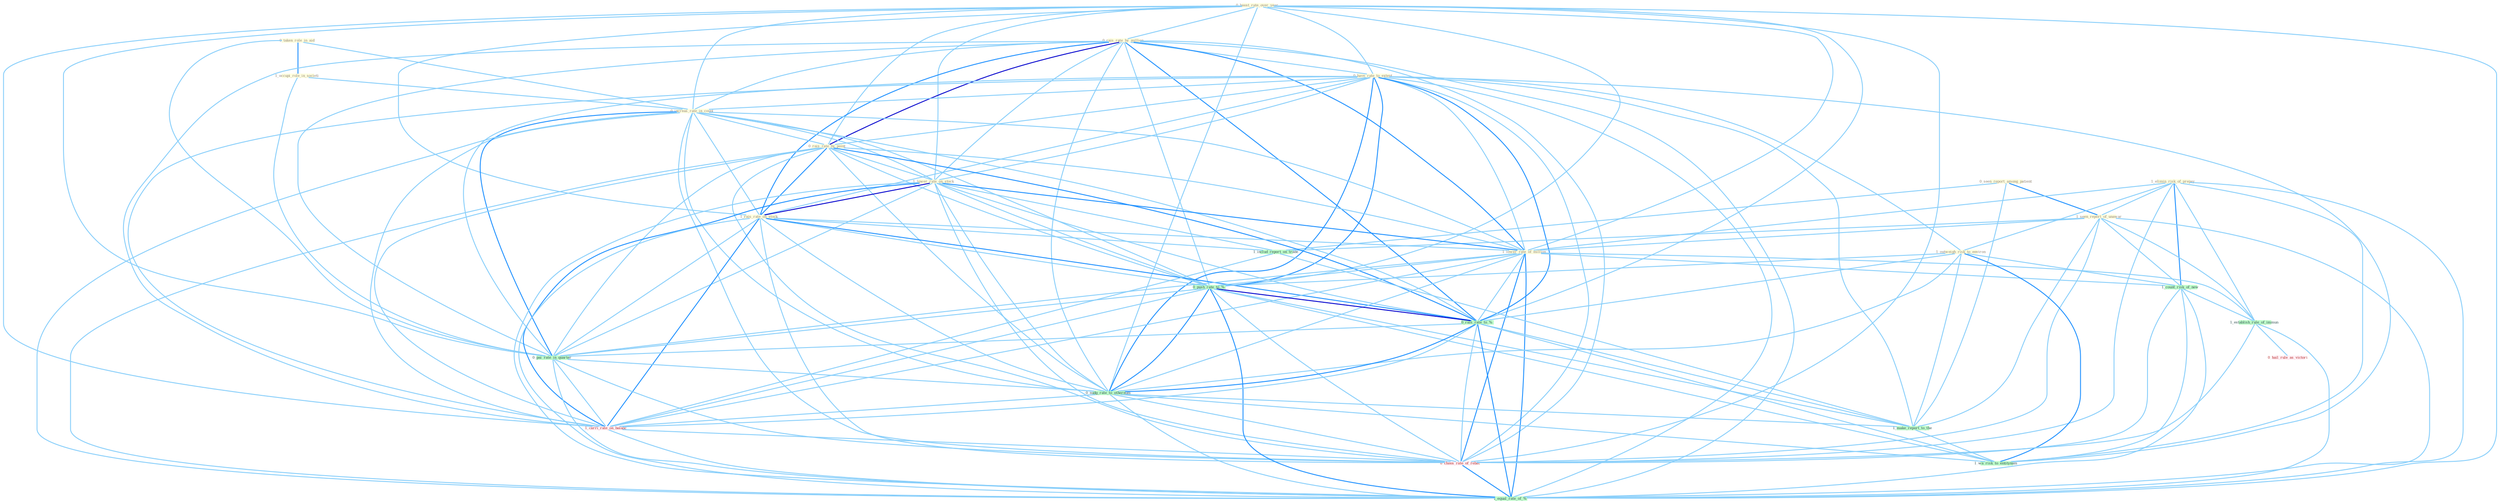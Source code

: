 Graph G{ 
    node
    [shape=polygon,style=filled,width=.5,height=.06,color="#BDFCC9",fixedsize=true,fontsize=4,
    fontcolor="#2f4f4f"];
    {node
    [color="#ffffe0", fontcolor="#8b7d6b"] "0_taken_role_in_aid " "0_boost_rate_over_year " "0_seen_report_among_patient " "0_rais_rate_by_million " "1_occupi_role_in_societi " "1_elimin_risk_of_prepay " "0_have_rate_to_extent " "1_seen_report_of_unawar " "0_increas_rate_in_coupl " "0_rais_rate_by_point " "1_lower_rate_on_stock " "1_rais_rate_on_stock " "1_lower_rate_of_million " "1_outweigh_risk_to_environ "}
{node [color="#fff0f5", fontcolor="#b22222"] "1_carri_rate_on_balanc " "0_choos_rate_of_rebat " "0_hail_rule_as_victori "}
edge [color="#B0E2FF"];

	"0_taken_role_in_aid " -- "1_occupi_role_in_societi " [w="2", color="#1e90ff" , len=0.8];
	"0_taken_role_in_aid " -- "0_increas_rate_in_coupl " [w="1", color="#87cefa" ];
	"0_taken_role_in_aid " -- "0_pai_rate_in_quarter " [w="1", color="#87cefa" ];
	"0_boost_rate_over_year " -- "0_rais_rate_by_million " [w="1", color="#87cefa" ];
	"0_boost_rate_over_year " -- "0_have_rate_to_extent " [w="1", color="#87cefa" ];
	"0_boost_rate_over_year " -- "0_increas_rate_in_coupl " [w="1", color="#87cefa" ];
	"0_boost_rate_over_year " -- "0_rais_rate_by_point " [w="1", color="#87cefa" ];
	"0_boost_rate_over_year " -- "1_lower_rate_on_stock " [w="1", color="#87cefa" ];
	"0_boost_rate_over_year " -- "1_rais_rate_on_stock " [w="1", color="#87cefa" ];
	"0_boost_rate_over_year " -- "1_lower_rate_of_million " [w="1", color="#87cefa" ];
	"0_boost_rate_over_year " -- "0_push_rate_to_% " [w="1", color="#87cefa" ];
	"0_boost_rate_over_year " -- "0_rais_rate_to_% " [w="1", color="#87cefa" ];
	"0_boost_rate_over_year " -- "0_pai_rate_in_quarter " [w="1", color="#87cefa" ];
	"0_boost_rate_over_year " -- "0_nudg_rate_to_othernum " [w="1", color="#87cefa" ];
	"0_boost_rate_over_year " -- "1_carri_rate_on_balanc " [w="1", color="#87cefa" ];
	"0_boost_rate_over_year " -- "0_choos_rate_of_rebat " [w="1", color="#87cefa" ];
	"0_boost_rate_over_year " -- "1_equal_rate_of_% " [w="1", color="#87cefa" ];
	"0_seen_report_among_patient " -- "1_seen_report_of_unawar " [w="2", color="#1e90ff" , len=0.8];
	"0_seen_report_among_patient " -- "1_includ_report_on_trade " [w="1", color="#87cefa" ];
	"0_seen_report_among_patient " -- "1_make_report_to_the " [w="1", color="#87cefa" ];
	"0_rais_rate_by_million " -- "0_have_rate_to_extent " [w="1", color="#87cefa" ];
	"0_rais_rate_by_million " -- "0_increas_rate_in_coupl " [w="1", color="#87cefa" ];
	"0_rais_rate_by_million " -- "0_rais_rate_by_point " [w="3", color="#0000cd" , len=0.6];
	"0_rais_rate_by_million " -- "1_lower_rate_on_stock " [w="1", color="#87cefa" ];
	"0_rais_rate_by_million " -- "1_rais_rate_on_stock " [w="2", color="#1e90ff" , len=0.8];
	"0_rais_rate_by_million " -- "1_lower_rate_of_million " [w="2", color="#1e90ff" , len=0.8];
	"0_rais_rate_by_million " -- "0_push_rate_to_% " [w="1", color="#87cefa" ];
	"0_rais_rate_by_million " -- "0_rais_rate_to_% " [w="2", color="#1e90ff" , len=0.8];
	"0_rais_rate_by_million " -- "0_pai_rate_in_quarter " [w="1", color="#87cefa" ];
	"0_rais_rate_by_million " -- "0_nudg_rate_to_othernum " [w="1", color="#87cefa" ];
	"0_rais_rate_by_million " -- "1_carri_rate_on_balanc " [w="1", color="#87cefa" ];
	"0_rais_rate_by_million " -- "0_choos_rate_of_rebat " [w="1", color="#87cefa" ];
	"0_rais_rate_by_million " -- "1_equal_rate_of_% " [w="1", color="#87cefa" ];
	"1_occupi_role_in_societi " -- "0_increas_rate_in_coupl " [w="1", color="#87cefa" ];
	"1_occupi_role_in_societi " -- "0_pai_rate_in_quarter " [w="1", color="#87cefa" ];
	"1_elimin_risk_of_prepay " -- "1_seen_report_of_unawar " [w="1", color="#87cefa" ];
	"1_elimin_risk_of_prepay " -- "1_lower_rate_of_million " [w="1", color="#87cefa" ];
	"1_elimin_risk_of_prepay " -- "1_outweigh_risk_to_environ " [w="1", color="#87cefa" ];
	"1_elimin_risk_of_prepay " -- "1_count_risk_of_new " [w="2", color="#1e90ff" , len=0.8];
	"1_elimin_risk_of_prepay " -- "1_establish_rule_of_immun " [w="1", color="#87cefa" ];
	"1_elimin_risk_of_prepay " -- "0_choos_rate_of_rebat " [w="1", color="#87cefa" ];
	"1_elimin_risk_of_prepay " -- "1_wa_risk_to_entitynam " [w="1", color="#87cefa" ];
	"1_elimin_risk_of_prepay " -- "1_equal_rate_of_% " [w="1", color="#87cefa" ];
	"0_have_rate_to_extent " -- "0_increas_rate_in_coupl " [w="1", color="#87cefa" ];
	"0_have_rate_to_extent " -- "0_rais_rate_by_point " [w="1", color="#87cefa" ];
	"0_have_rate_to_extent " -- "1_lower_rate_on_stock " [w="1", color="#87cefa" ];
	"0_have_rate_to_extent " -- "1_rais_rate_on_stock " [w="1", color="#87cefa" ];
	"0_have_rate_to_extent " -- "1_lower_rate_of_million " [w="1", color="#87cefa" ];
	"0_have_rate_to_extent " -- "1_outweigh_risk_to_environ " [w="1", color="#87cefa" ];
	"0_have_rate_to_extent " -- "0_push_rate_to_% " [w="2", color="#1e90ff" , len=0.8];
	"0_have_rate_to_extent " -- "0_rais_rate_to_% " [w="2", color="#1e90ff" , len=0.8];
	"0_have_rate_to_extent " -- "0_pai_rate_in_quarter " [w="1", color="#87cefa" ];
	"0_have_rate_to_extent " -- "0_nudg_rate_to_othernum " [w="2", color="#1e90ff" , len=0.8];
	"0_have_rate_to_extent " -- "1_carri_rate_on_balanc " [w="1", color="#87cefa" ];
	"0_have_rate_to_extent " -- "1_make_report_to_the " [w="1", color="#87cefa" ];
	"0_have_rate_to_extent " -- "0_choos_rate_of_rebat " [w="1", color="#87cefa" ];
	"0_have_rate_to_extent " -- "1_wa_risk_to_entitynam " [w="1", color="#87cefa" ];
	"0_have_rate_to_extent " -- "1_equal_rate_of_% " [w="1", color="#87cefa" ];
	"1_seen_report_of_unawar " -- "1_lower_rate_of_million " [w="1", color="#87cefa" ];
	"1_seen_report_of_unawar " -- "1_count_risk_of_new " [w="1", color="#87cefa" ];
	"1_seen_report_of_unawar " -- "1_establish_rule_of_immun " [w="1", color="#87cefa" ];
	"1_seen_report_of_unawar " -- "1_includ_report_on_trade " [w="1", color="#87cefa" ];
	"1_seen_report_of_unawar " -- "1_make_report_to_the " [w="1", color="#87cefa" ];
	"1_seen_report_of_unawar " -- "0_choos_rate_of_rebat " [w="1", color="#87cefa" ];
	"1_seen_report_of_unawar " -- "1_equal_rate_of_% " [w="1", color="#87cefa" ];
	"0_increas_rate_in_coupl " -- "0_rais_rate_by_point " [w="1", color="#87cefa" ];
	"0_increas_rate_in_coupl " -- "1_lower_rate_on_stock " [w="1", color="#87cefa" ];
	"0_increas_rate_in_coupl " -- "1_rais_rate_on_stock " [w="1", color="#87cefa" ];
	"0_increas_rate_in_coupl " -- "1_lower_rate_of_million " [w="1", color="#87cefa" ];
	"0_increas_rate_in_coupl " -- "0_push_rate_to_% " [w="1", color="#87cefa" ];
	"0_increas_rate_in_coupl " -- "0_rais_rate_to_% " [w="1", color="#87cefa" ];
	"0_increas_rate_in_coupl " -- "0_pai_rate_in_quarter " [w="2", color="#1e90ff" , len=0.8];
	"0_increas_rate_in_coupl " -- "0_nudg_rate_to_othernum " [w="1", color="#87cefa" ];
	"0_increas_rate_in_coupl " -- "1_carri_rate_on_balanc " [w="1", color="#87cefa" ];
	"0_increas_rate_in_coupl " -- "0_choos_rate_of_rebat " [w="1", color="#87cefa" ];
	"0_increas_rate_in_coupl " -- "1_equal_rate_of_% " [w="1", color="#87cefa" ];
	"0_rais_rate_by_point " -- "1_lower_rate_on_stock " [w="1", color="#87cefa" ];
	"0_rais_rate_by_point " -- "1_rais_rate_on_stock " [w="2", color="#1e90ff" , len=0.8];
	"0_rais_rate_by_point " -- "1_lower_rate_of_million " [w="1", color="#87cefa" ];
	"0_rais_rate_by_point " -- "0_push_rate_to_% " [w="1", color="#87cefa" ];
	"0_rais_rate_by_point " -- "0_rais_rate_to_% " [w="2", color="#1e90ff" , len=0.8];
	"0_rais_rate_by_point " -- "0_pai_rate_in_quarter " [w="1", color="#87cefa" ];
	"0_rais_rate_by_point " -- "0_nudg_rate_to_othernum " [w="1", color="#87cefa" ];
	"0_rais_rate_by_point " -- "1_carri_rate_on_balanc " [w="1", color="#87cefa" ];
	"0_rais_rate_by_point " -- "0_choos_rate_of_rebat " [w="1", color="#87cefa" ];
	"0_rais_rate_by_point " -- "1_equal_rate_of_% " [w="1", color="#87cefa" ];
	"1_lower_rate_on_stock " -- "1_rais_rate_on_stock " [w="3", color="#0000cd" , len=0.6];
	"1_lower_rate_on_stock " -- "1_lower_rate_of_million " [w="2", color="#1e90ff" , len=0.8];
	"1_lower_rate_on_stock " -- "0_push_rate_to_% " [w="1", color="#87cefa" ];
	"1_lower_rate_on_stock " -- "0_rais_rate_to_% " [w="1", color="#87cefa" ];
	"1_lower_rate_on_stock " -- "0_pai_rate_in_quarter " [w="1", color="#87cefa" ];
	"1_lower_rate_on_stock " -- "0_nudg_rate_to_othernum " [w="1", color="#87cefa" ];
	"1_lower_rate_on_stock " -- "1_includ_report_on_trade " [w="1", color="#87cefa" ];
	"1_lower_rate_on_stock " -- "1_carri_rate_on_balanc " [w="2", color="#1e90ff" , len=0.8];
	"1_lower_rate_on_stock " -- "0_choos_rate_of_rebat " [w="1", color="#87cefa" ];
	"1_lower_rate_on_stock " -- "1_equal_rate_of_% " [w="1", color="#87cefa" ];
	"1_rais_rate_on_stock " -- "1_lower_rate_of_million " [w="1", color="#87cefa" ];
	"1_rais_rate_on_stock " -- "0_push_rate_to_% " [w="1", color="#87cefa" ];
	"1_rais_rate_on_stock " -- "0_rais_rate_to_% " [w="2", color="#1e90ff" , len=0.8];
	"1_rais_rate_on_stock " -- "0_pai_rate_in_quarter " [w="1", color="#87cefa" ];
	"1_rais_rate_on_stock " -- "0_nudg_rate_to_othernum " [w="1", color="#87cefa" ];
	"1_rais_rate_on_stock " -- "1_includ_report_on_trade " [w="1", color="#87cefa" ];
	"1_rais_rate_on_stock " -- "1_carri_rate_on_balanc " [w="2", color="#1e90ff" , len=0.8];
	"1_rais_rate_on_stock " -- "0_choos_rate_of_rebat " [w="1", color="#87cefa" ];
	"1_rais_rate_on_stock " -- "1_equal_rate_of_% " [w="1", color="#87cefa" ];
	"1_lower_rate_of_million " -- "1_count_risk_of_new " [w="1", color="#87cefa" ];
	"1_lower_rate_of_million " -- "0_push_rate_to_% " [w="1", color="#87cefa" ];
	"1_lower_rate_of_million " -- "0_rais_rate_to_% " [w="1", color="#87cefa" ];
	"1_lower_rate_of_million " -- "1_establish_rule_of_immun " [w="1", color="#87cefa" ];
	"1_lower_rate_of_million " -- "0_pai_rate_in_quarter " [w="1", color="#87cefa" ];
	"1_lower_rate_of_million " -- "0_nudg_rate_to_othernum " [w="1", color="#87cefa" ];
	"1_lower_rate_of_million " -- "1_carri_rate_on_balanc " [w="1", color="#87cefa" ];
	"1_lower_rate_of_million " -- "0_choos_rate_of_rebat " [w="2", color="#1e90ff" , len=0.8];
	"1_lower_rate_of_million " -- "1_equal_rate_of_% " [w="2", color="#1e90ff" , len=0.8];
	"1_outweigh_risk_to_environ " -- "1_count_risk_of_new " [w="1", color="#87cefa" ];
	"1_outweigh_risk_to_environ " -- "0_push_rate_to_% " [w="1", color="#87cefa" ];
	"1_outweigh_risk_to_environ " -- "0_rais_rate_to_% " [w="1", color="#87cefa" ];
	"1_outweigh_risk_to_environ " -- "0_nudg_rate_to_othernum " [w="1", color="#87cefa" ];
	"1_outweigh_risk_to_environ " -- "1_make_report_to_the " [w="1", color="#87cefa" ];
	"1_outweigh_risk_to_environ " -- "1_wa_risk_to_entitynam " [w="2", color="#1e90ff" , len=0.8];
	"1_count_risk_of_new " -- "1_establish_rule_of_immun " [w="1", color="#87cefa" ];
	"1_count_risk_of_new " -- "0_choos_rate_of_rebat " [w="1", color="#87cefa" ];
	"1_count_risk_of_new " -- "1_wa_risk_to_entitynam " [w="1", color="#87cefa" ];
	"1_count_risk_of_new " -- "1_equal_rate_of_% " [w="1", color="#87cefa" ];
	"0_push_rate_to_% " -- "0_rais_rate_to_% " [w="3", color="#0000cd" , len=0.6];
	"0_push_rate_to_% " -- "0_pai_rate_in_quarter " [w="1", color="#87cefa" ];
	"0_push_rate_to_% " -- "0_nudg_rate_to_othernum " [w="2", color="#1e90ff" , len=0.8];
	"0_push_rate_to_% " -- "1_carri_rate_on_balanc " [w="1", color="#87cefa" ];
	"0_push_rate_to_% " -- "1_make_report_to_the " [w="1", color="#87cefa" ];
	"0_push_rate_to_% " -- "0_choos_rate_of_rebat " [w="1", color="#87cefa" ];
	"0_push_rate_to_% " -- "1_wa_risk_to_entitynam " [w="1", color="#87cefa" ];
	"0_push_rate_to_% " -- "1_equal_rate_of_% " [w="2", color="#1e90ff" , len=0.8];
	"0_rais_rate_to_% " -- "0_pai_rate_in_quarter " [w="1", color="#87cefa" ];
	"0_rais_rate_to_% " -- "0_nudg_rate_to_othernum " [w="2", color="#1e90ff" , len=0.8];
	"0_rais_rate_to_% " -- "1_carri_rate_on_balanc " [w="1", color="#87cefa" ];
	"0_rais_rate_to_% " -- "1_make_report_to_the " [w="1", color="#87cefa" ];
	"0_rais_rate_to_% " -- "0_choos_rate_of_rebat " [w="1", color="#87cefa" ];
	"0_rais_rate_to_% " -- "1_wa_risk_to_entitynam " [w="1", color="#87cefa" ];
	"0_rais_rate_to_% " -- "1_equal_rate_of_% " [w="2", color="#1e90ff" , len=0.8];
	"1_establish_rule_of_immun " -- "0_choos_rate_of_rebat " [w="1", color="#87cefa" ];
	"1_establish_rule_of_immun " -- "0_hail_rule_as_victori " [w="1", color="#87cefa" ];
	"1_establish_rule_of_immun " -- "1_equal_rate_of_% " [w="1", color="#87cefa" ];
	"0_pai_rate_in_quarter " -- "0_nudg_rate_to_othernum " [w="1", color="#87cefa" ];
	"0_pai_rate_in_quarter " -- "1_carri_rate_on_balanc " [w="1", color="#87cefa" ];
	"0_pai_rate_in_quarter " -- "0_choos_rate_of_rebat " [w="1", color="#87cefa" ];
	"0_pai_rate_in_quarter " -- "1_equal_rate_of_% " [w="1", color="#87cefa" ];
	"0_nudg_rate_to_othernum " -- "1_carri_rate_on_balanc " [w="1", color="#87cefa" ];
	"0_nudg_rate_to_othernum " -- "1_make_report_to_the " [w="1", color="#87cefa" ];
	"0_nudg_rate_to_othernum " -- "0_choos_rate_of_rebat " [w="1", color="#87cefa" ];
	"0_nudg_rate_to_othernum " -- "1_wa_risk_to_entitynam " [w="1", color="#87cefa" ];
	"0_nudg_rate_to_othernum " -- "1_equal_rate_of_% " [w="1", color="#87cefa" ];
	"1_includ_report_on_trade " -- "1_carri_rate_on_balanc " [w="1", color="#87cefa" ];
	"1_includ_report_on_trade " -- "1_make_report_to_the " [w="1", color="#87cefa" ];
	"1_carri_rate_on_balanc " -- "0_choos_rate_of_rebat " [w="1", color="#87cefa" ];
	"1_carri_rate_on_balanc " -- "1_equal_rate_of_% " [w="1", color="#87cefa" ];
	"1_make_report_to_the " -- "1_wa_risk_to_entitynam " [w="1", color="#87cefa" ];
	"0_choos_rate_of_rebat " -- "1_equal_rate_of_% " [w="2", color="#1e90ff" , len=0.8];
}